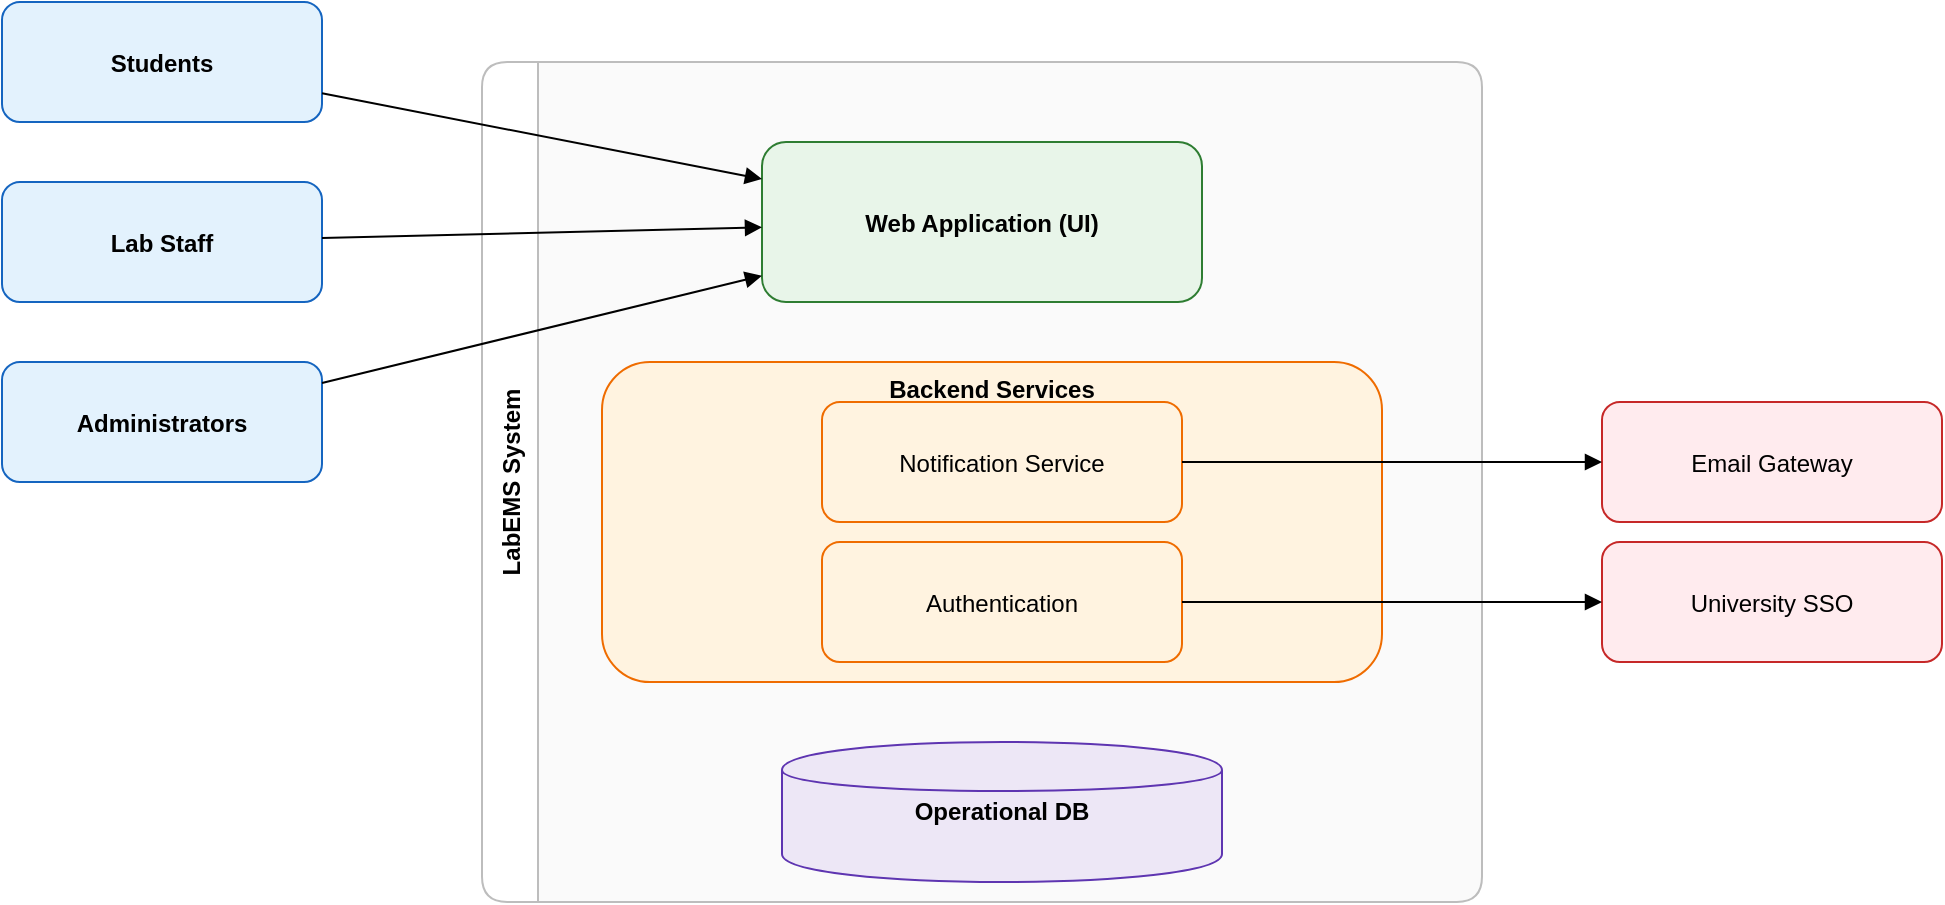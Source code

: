 <mxfile>
    <diagram name="System Context: LabEMS" id="0">
        <mxGraphModel dx="1041" dy="747" grid="1" gridSize="10" guides="1" tooltips="1" connect="1" arrows="1" fold="1" page="1" pageScale="1" pageWidth="1100" pageHeight="850" math="0" shadow="0">
            <root>
                <mxCell id="0"/>
                <mxCell id="1" parent="0"/>
                <mxCell id="sys_boundary" value="LabEMS System" style="shape=swimlane;rounded=1;horizontal=0;startSize=28;swimlaneFillColor=#FAFAFA;strokeColor=#BDBDBD;fontStyle=1;" parent="1" vertex="1">
                    <mxGeometry x="360" y="140" width="500" height="420" as="geometry"/>
                </mxCell>
                <mxCell id="ui_app" value="Web Application (UI)" style="shape=rectangle;rounded=1;fillColor=#E8F5E9;strokeColor=#2E7D32;fontStyle=1;verticalAlign=middle;" parent="sys_boundary" vertex="1">
                    <mxGeometry x="140" y="40" width="220" height="80" as="geometry"/>
                </mxCell>
                <mxCell id="svc_core" value="Backend Services" style="shape=rectangle;rounded=1;fillColor=#FFF3E0;strokeColor=#EF6C00;fontStyle=1;verticalAlign=top;" parent="sys_boundary" vertex="1">
                    <mxGeometry x="60" y="150" width="390" height="160" as="geometry"/>
                </mxCell>
                <mxCell id="svc_auth" value="Authentication" style="shape=rectangle;rounded=1;fillColor=#FFF3E0;strokeColor=#EF6C00;" parent="sys_boundary" vertex="1">
                    <mxGeometry x="170" y="240" width="180" height="60" as="geometry"/>
                </mxCell>
                <mxCell id="svc_notify" value="Notification Service" style="shape=rectangle;rounded=1;fillColor=#FFF3E0;strokeColor=#EF6C00;" parent="sys_boundary" vertex="1">
                    <mxGeometry x="170" y="170" width="180" height="60" as="geometry"/>
                </mxCell>
                <mxCell id="db_main" value="Operational DB" style="shape=cylinder;whiteSpace=wrap;html=1;fillColor=#EDE7F6;strokeColor=#5E35B1;fontStyle=1" parent="sys_boundary" vertex="1">
                    <mxGeometry x="150" y="340" width="220" height="70" as="geometry"/>
                </mxCell>
                <mxCell id="actor_students" value="Students" style="shape=rectangle;rounded=1;fillColor=#E3F2FD;strokeColor=#1565C0;fontStyle=1;" parent="1" vertex="1">
                    <mxGeometry x="120" y="110" width="160" height="60" as="geometry"/>
                </mxCell>
                <mxCell id="actor_staff" value="Lab Staff" style="shape=rectangle;rounded=1;fillColor=#E3F2FD;strokeColor=#1565C0;fontStyle=1;" parent="1" vertex="1">
                    <mxGeometry x="120" y="200" width="160" height="60" as="geometry"/>
                </mxCell>
                <mxCell id="actor_admins" value="Administrators" style="shape=rectangle;rounded=1;fillColor=#E3F2FD;strokeColor=#1565C0;fontStyle=1;" parent="1" vertex="1">
                    <mxGeometry x="120" y="290" width="160" height="60" as="geometry"/>
                </mxCell>
                <mxCell id="ext_email" value="Email Gateway" style="shape=rectangle;rounded=1;fillColor=#FFEBEE;strokeColor=#C62828;" parent="1" vertex="1">
                    <mxGeometry x="920" y="310" width="170" height="60" as="geometry"/>
                </mxCell>
                <mxCell id="ext_sso" value="University SSO" style="shape=rectangle;rounded=1;fillColor=#FFEBEE;strokeColor=#C62828;" parent="1" vertex="1">
                    <mxGeometry x="920" y="380" width="170" height="60" as="geometry"/>
                </mxCell>
                <mxCell id="e1" style="endArrow=block;edgeStyle=none;" parent="1" source="actor_students" target="ui_app" edge="1">
                    <mxGeometry relative="1" as="geometry"/>
                </mxCell>
                <mxCell id="e2" style="endArrow=block;edgeStyle=none;" parent="1" source="actor_staff" target="ui_app" edge="1">
                    <mxGeometry relative="1" as="geometry"/>
                </mxCell>
                <mxCell id="e3" style="endArrow=block;edgeStyle=none;" parent="1" source="actor_admins" target="ui_app" edge="1">
                    <mxGeometry relative="1" as="geometry"/>
                </mxCell>
                <mxCell id="e4" style="endArrow=block;edgeStyle=none;" parent="1" source="svc_notify" target="ext_email" edge="1">
                    <mxGeometry relative="1" as="geometry"/>
                </mxCell>
                <mxCell id="e5" style="endArrow=block;edgeStyle=none;" parent="1" source="svc_auth" target="ext_sso" edge="1">
                    <mxGeometry relative="1" as="geometry"/>
                </mxCell>
            </root>
        </mxGraphModel>
    </diagram>
</mxfile>